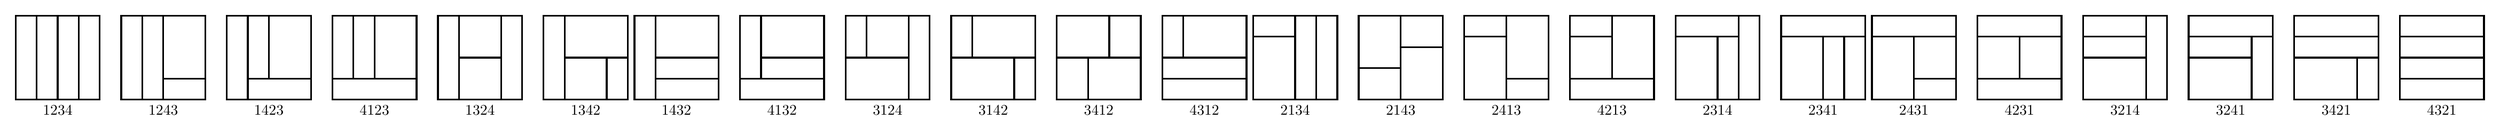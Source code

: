 \begin{tikzpicture}[very thick, scale=.5]
    \draw (0,0) rectangle (1,4);
    \draw (1,0) rectangle (2,4);
    \draw (2,0) rectangle (3,4);
    \draw (3,0) rectangle (4,4);
    \node at (2.0,-.5) {1234};
\end{tikzpicture}
\quad
\begin{tikzpicture}[very thick, scale=.5]
    \draw (0,0) rectangle (1,4);
    \draw (1,0) rectangle (2,4);
    \draw (2,1) rectangle (4,4);
    \draw (2,0) rectangle (4,1);
    \node at (2.0,-.5) {1243};
\end{tikzpicture}
\quad
\begin{tikzpicture}[very thick, scale=.5]
    \draw (0,0) rectangle (1,4);
    \draw (1,1) rectangle (2,4);
    \draw (2,1) rectangle (4,4);
    \draw (1,0) rectangle (4,1);
    \node at (2.0,-.5) {1423};
\end{tikzpicture}
\quad
\begin{tikzpicture}[very thick, scale=.5]
    \draw (0,1) rectangle (1,4);
    \draw (1,1) rectangle (2,4);
    \draw (2,1) rectangle (4,4);
    \draw (0,0) rectangle (4,1);
    \node at (2.0,-.5) {4123};
\end{tikzpicture}
\quad
\begin{tikzpicture}[very thick, scale=.5]
    \draw (0,0) rectangle (1,4);
    \draw (1,2) rectangle (3,4);
    \draw (1,0) rectangle (3,2);
    \draw (3,0) rectangle (4,4);
    \node at (2.0,-.5) {1324};
\end{tikzpicture}
\quad
\begin{tikzpicture}[very thick, scale=.5]
    \draw (0,0) rectangle (1,4);
    \draw (1,2) rectangle (4,4);
    \draw (1,0) rectangle (3,2);
    \draw (3,0) rectangle (4,2);
    \node at (2.0,-.5) {1342};
\end{tikzpicture}
\\[.3cm]
\begin{tikzpicture}[very thick, scale=.5]
    \draw (0,0) rectangle (1,4);
    \draw (1,2) rectangle (4,4);
    \draw (1,1) rectangle (4,2);
    \draw (1,0) rectangle (4,1);
    \node at (2.0,-.5) {1432};
\end{tikzpicture}
\quad
\begin{tikzpicture}[very thick, scale=.5]
    \draw (0,1) rectangle (1,4);
    \draw (1,2) rectangle (4,4);
    \draw (1,1) rectangle (4,2);
    \draw (0,0) rectangle (4,1);
    \node at (2.0,-.5) {4132};
\end{tikzpicture}
\quad
\begin{tikzpicture}[very thick, scale=.5]
    \draw (0,2) rectangle (1,4);
    \draw (1,2) rectangle (3,4);
    \draw (0,0) rectangle (3,2);
    \draw (3,0) rectangle (4,4);
    \node at (2.0,-.5) {3124};
\end{tikzpicture}
\quad
\begin{tikzpicture}[very thick, scale=.5]
    \draw (0,2) rectangle (1,4);
    \draw (1,2) rectangle (4,4);
    \draw (0,0) rectangle (3,2);
    \draw (3,0) rectangle (4,2);
    \node at (2.0,-.5) {3142};
\end{tikzpicture}
\quad
\begin{tikzpicture}[very thick, scale=.5]
    \draw (0,2) rectangle (5/2,4);
    \draw (5/2,2) rectangle (4,4);
    \draw (0,0) rectangle (3/2,2);
    \draw (3/2,0) rectangle (4,2);
    \node at (2.0,-.5) {3412};
\end{tikzpicture}
\quad
\begin{tikzpicture}[very thick, scale=.5]
    \draw (0,2) rectangle (1,4);
    \draw (1,2) rectangle (4,4);
    \draw (0,1) rectangle (4,2);
    \draw (0,0) rectangle (4,1);
    \node at (2.0,-.5) {4312};
\end{tikzpicture}
\\[.3cm]
\begin{tikzpicture}[very thick, scale=.5]
    \draw (0,3) rectangle (2,4);
    \draw (0,0) rectangle (2,3);
    \draw (2,0) rectangle (3,4);
    \draw (3,0) rectangle (4,4);
    \node at (2.0,-.5) {2134};
\end{tikzpicture}
\quad
\begin{tikzpicture}[very thick, scale=.5]
    \draw (0,3/2) rectangle (2,4);
    \draw (0,0) rectangle (2,3/2);
    \draw (2,5/2) rectangle (4,4);
    \draw (2,0) rectangle (4,5/2);
    \node at (2.0,-.5) {2143};
\end{tikzpicture}
\quad
\begin{tikzpicture}[very thick, scale=.5]
    \draw (0,3) rectangle (2,4);
    \draw (0,0) rectangle (2,3);
    \draw (2,1) rectangle (4,4);
    \draw (2,0) rectangle (4,1);
    \node at (2.0,-.5) {2413};
\end{tikzpicture}
\quad
\begin{tikzpicture}[very thick, scale=.5]
    \draw (0,3) rectangle (2,4);
    \draw (0,1) rectangle (2,3);
    \draw (2,1) rectangle (4,4);
    \draw (0,0) rectangle (4,1);
    \node at (2.0,-.5) {4213};
\end{tikzpicture}
\quad
\begin{tikzpicture}[very thick, scale=.5]
    \draw (0,3) rectangle (3,4);
    \draw (0,0) rectangle (2,3);
    \draw (2,0) rectangle (3,3);
    \draw (3,0) rectangle (4,4);
    \node at (2.0,-.5) {2314};
\end{tikzpicture}
\quad
\begin{tikzpicture}[very thick, scale=.5]
    \draw (0,3) rectangle (4,4);
    \draw (0,0) rectangle (2,3);
    \draw (2,0) rectangle (3,3);
    \draw (3,0) rectangle (4,3);
    \node at (2.0,-.5) {2341};
\end{tikzpicture}
\\[.3cm]
\begin{tikzpicture}[very thick, scale=.5]
    \draw (0,3) rectangle (4,4);
    \draw (0,0) rectangle (2,3);
    \draw (2,1) rectangle (4,3);
    \draw (2,0) rectangle (4,1);
    \node at (2.0,-.5) {2431};
\end{tikzpicture}
\quad
\begin{tikzpicture}[very thick, scale=.5]
    \draw (0,3) rectangle (4,4);
    \draw (0,1) rectangle (2,3);
    \draw (2,1) rectangle (4,3);
    \draw (0,0) rectangle (4,1);
    \node at (2.0,-.5) {4231};
\end{tikzpicture}
\quad
\begin{tikzpicture}[very thick, scale=.5]
    \draw (0,3) rectangle (3,4);
    \draw (0,2) rectangle (3,3);
    \draw (0,0) rectangle (3,2);
    \draw (3,0) rectangle (4,4);
    \node at (2.0,-.5) {3214};
\end{tikzpicture}
\quad
\begin{tikzpicture}[very thick, scale=.5]
    \draw (0,3) rectangle (4,4);
    \draw (0,2) rectangle (3,3);
    \draw (0,0) rectangle (3,2);
    \draw (3,0) rectangle (4,3);
    \node at (2.0,-.5) {3241};
\end{tikzpicture}
\quad
\begin{tikzpicture}[very thick, scale=.5]
    \draw (0,3) rectangle (4,4);
    \draw (0,2) rectangle (4,3);
    \draw (0,0) rectangle (3,2);
    \draw (3,0) rectangle (4,2);
    \node at (2.0,-.5) {3421};
\end{tikzpicture}
\quad
\begin{tikzpicture}[very thick, scale=.5]
    \draw (0,3) rectangle (4,4);
    \draw (0,2) rectangle (4,3);
    \draw (0,1) rectangle (4,2);
    \draw (0,0) rectangle (4,1);
    \node at (2.0,-.5) {4321};
\end{tikzpicture}
\\[.3cm]
